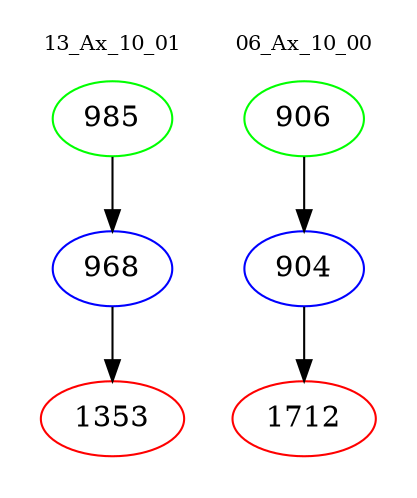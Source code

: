 digraph{
subgraph cluster_0 {
color = white
label = "13_Ax_10_01";
fontsize=10;
T0_985 [label="985", color="green"]
T0_985 -> T0_968 [color="black"]
T0_968 [label="968", color="blue"]
T0_968 -> T0_1353 [color="black"]
T0_1353 [label="1353", color="red"]
}
subgraph cluster_1 {
color = white
label = "06_Ax_10_00";
fontsize=10;
T1_906 [label="906", color="green"]
T1_906 -> T1_904 [color="black"]
T1_904 [label="904", color="blue"]
T1_904 -> T1_1712 [color="black"]
T1_1712 [label="1712", color="red"]
}
}
